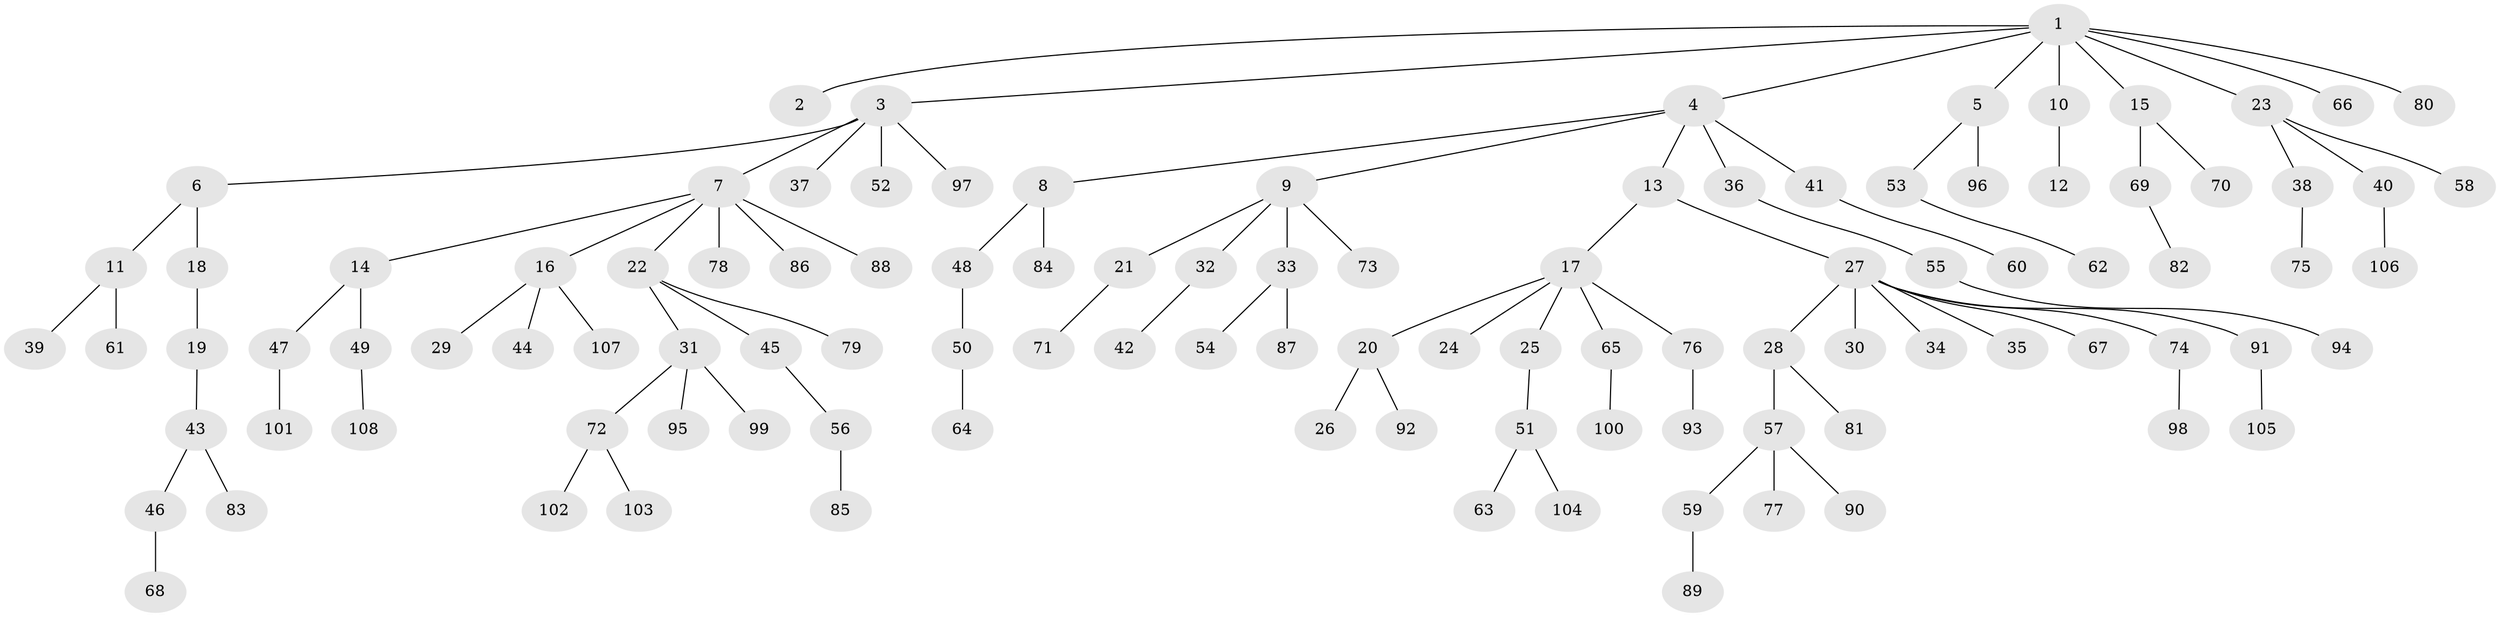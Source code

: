 // coarse degree distribution, {10: 0.013333333333333334, 1: 0.6533333333333333, 11: 0.013333333333333334, 7: 0.02666666666666667, 3: 0.09333333333333334, 2: 0.13333333333333333, 4: 0.04, 6: 0.013333333333333334, 5: 0.013333333333333334}
// Generated by graph-tools (version 1.1) at 2025/42/03/06/25 10:42:06]
// undirected, 108 vertices, 107 edges
graph export_dot {
graph [start="1"]
  node [color=gray90,style=filled];
  1;
  2;
  3;
  4;
  5;
  6;
  7;
  8;
  9;
  10;
  11;
  12;
  13;
  14;
  15;
  16;
  17;
  18;
  19;
  20;
  21;
  22;
  23;
  24;
  25;
  26;
  27;
  28;
  29;
  30;
  31;
  32;
  33;
  34;
  35;
  36;
  37;
  38;
  39;
  40;
  41;
  42;
  43;
  44;
  45;
  46;
  47;
  48;
  49;
  50;
  51;
  52;
  53;
  54;
  55;
  56;
  57;
  58;
  59;
  60;
  61;
  62;
  63;
  64;
  65;
  66;
  67;
  68;
  69;
  70;
  71;
  72;
  73;
  74;
  75;
  76;
  77;
  78;
  79;
  80;
  81;
  82;
  83;
  84;
  85;
  86;
  87;
  88;
  89;
  90;
  91;
  92;
  93;
  94;
  95;
  96;
  97;
  98;
  99;
  100;
  101;
  102;
  103;
  104;
  105;
  106;
  107;
  108;
  1 -- 2;
  1 -- 3;
  1 -- 4;
  1 -- 5;
  1 -- 10;
  1 -- 15;
  1 -- 23;
  1 -- 66;
  1 -- 80;
  3 -- 6;
  3 -- 7;
  3 -- 37;
  3 -- 52;
  3 -- 97;
  4 -- 8;
  4 -- 9;
  4 -- 13;
  4 -- 36;
  4 -- 41;
  5 -- 53;
  5 -- 96;
  6 -- 11;
  6 -- 18;
  7 -- 14;
  7 -- 16;
  7 -- 22;
  7 -- 78;
  7 -- 86;
  7 -- 88;
  8 -- 48;
  8 -- 84;
  9 -- 21;
  9 -- 32;
  9 -- 33;
  9 -- 73;
  10 -- 12;
  11 -- 39;
  11 -- 61;
  13 -- 17;
  13 -- 27;
  14 -- 47;
  14 -- 49;
  15 -- 69;
  15 -- 70;
  16 -- 29;
  16 -- 44;
  16 -- 107;
  17 -- 20;
  17 -- 24;
  17 -- 25;
  17 -- 65;
  17 -- 76;
  18 -- 19;
  19 -- 43;
  20 -- 26;
  20 -- 92;
  21 -- 71;
  22 -- 31;
  22 -- 45;
  22 -- 79;
  23 -- 38;
  23 -- 40;
  23 -- 58;
  25 -- 51;
  27 -- 28;
  27 -- 30;
  27 -- 34;
  27 -- 35;
  27 -- 67;
  27 -- 74;
  27 -- 91;
  28 -- 57;
  28 -- 81;
  31 -- 72;
  31 -- 95;
  31 -- 99;
  32 -- 42;
  33 -- 54;
  33 -- 87;
  36 -- 55;
  38 -- 75;
  40 -- 106;
  41 -- 60;
  43 -- 46;
  43 -- 83;
  45 -- 56;
  46 -- 68;
  47 -- 101;
  48 -- 50;
  49 -- 108;
  50 -- 64;
  51 -- 63;
  51 -- 104;
  53 -- 62;
  55 -- 94;
  56 -- 85;
  57 -- 59;
  57 -- 77;
  57 -- 90;
  59 -- 89;
  65 -- 100;
  69 -- 82;
  72 -- 102;
  72 -- 103;
  74 -- 98;
  76 -- 93;
  91 -- 105;
}
